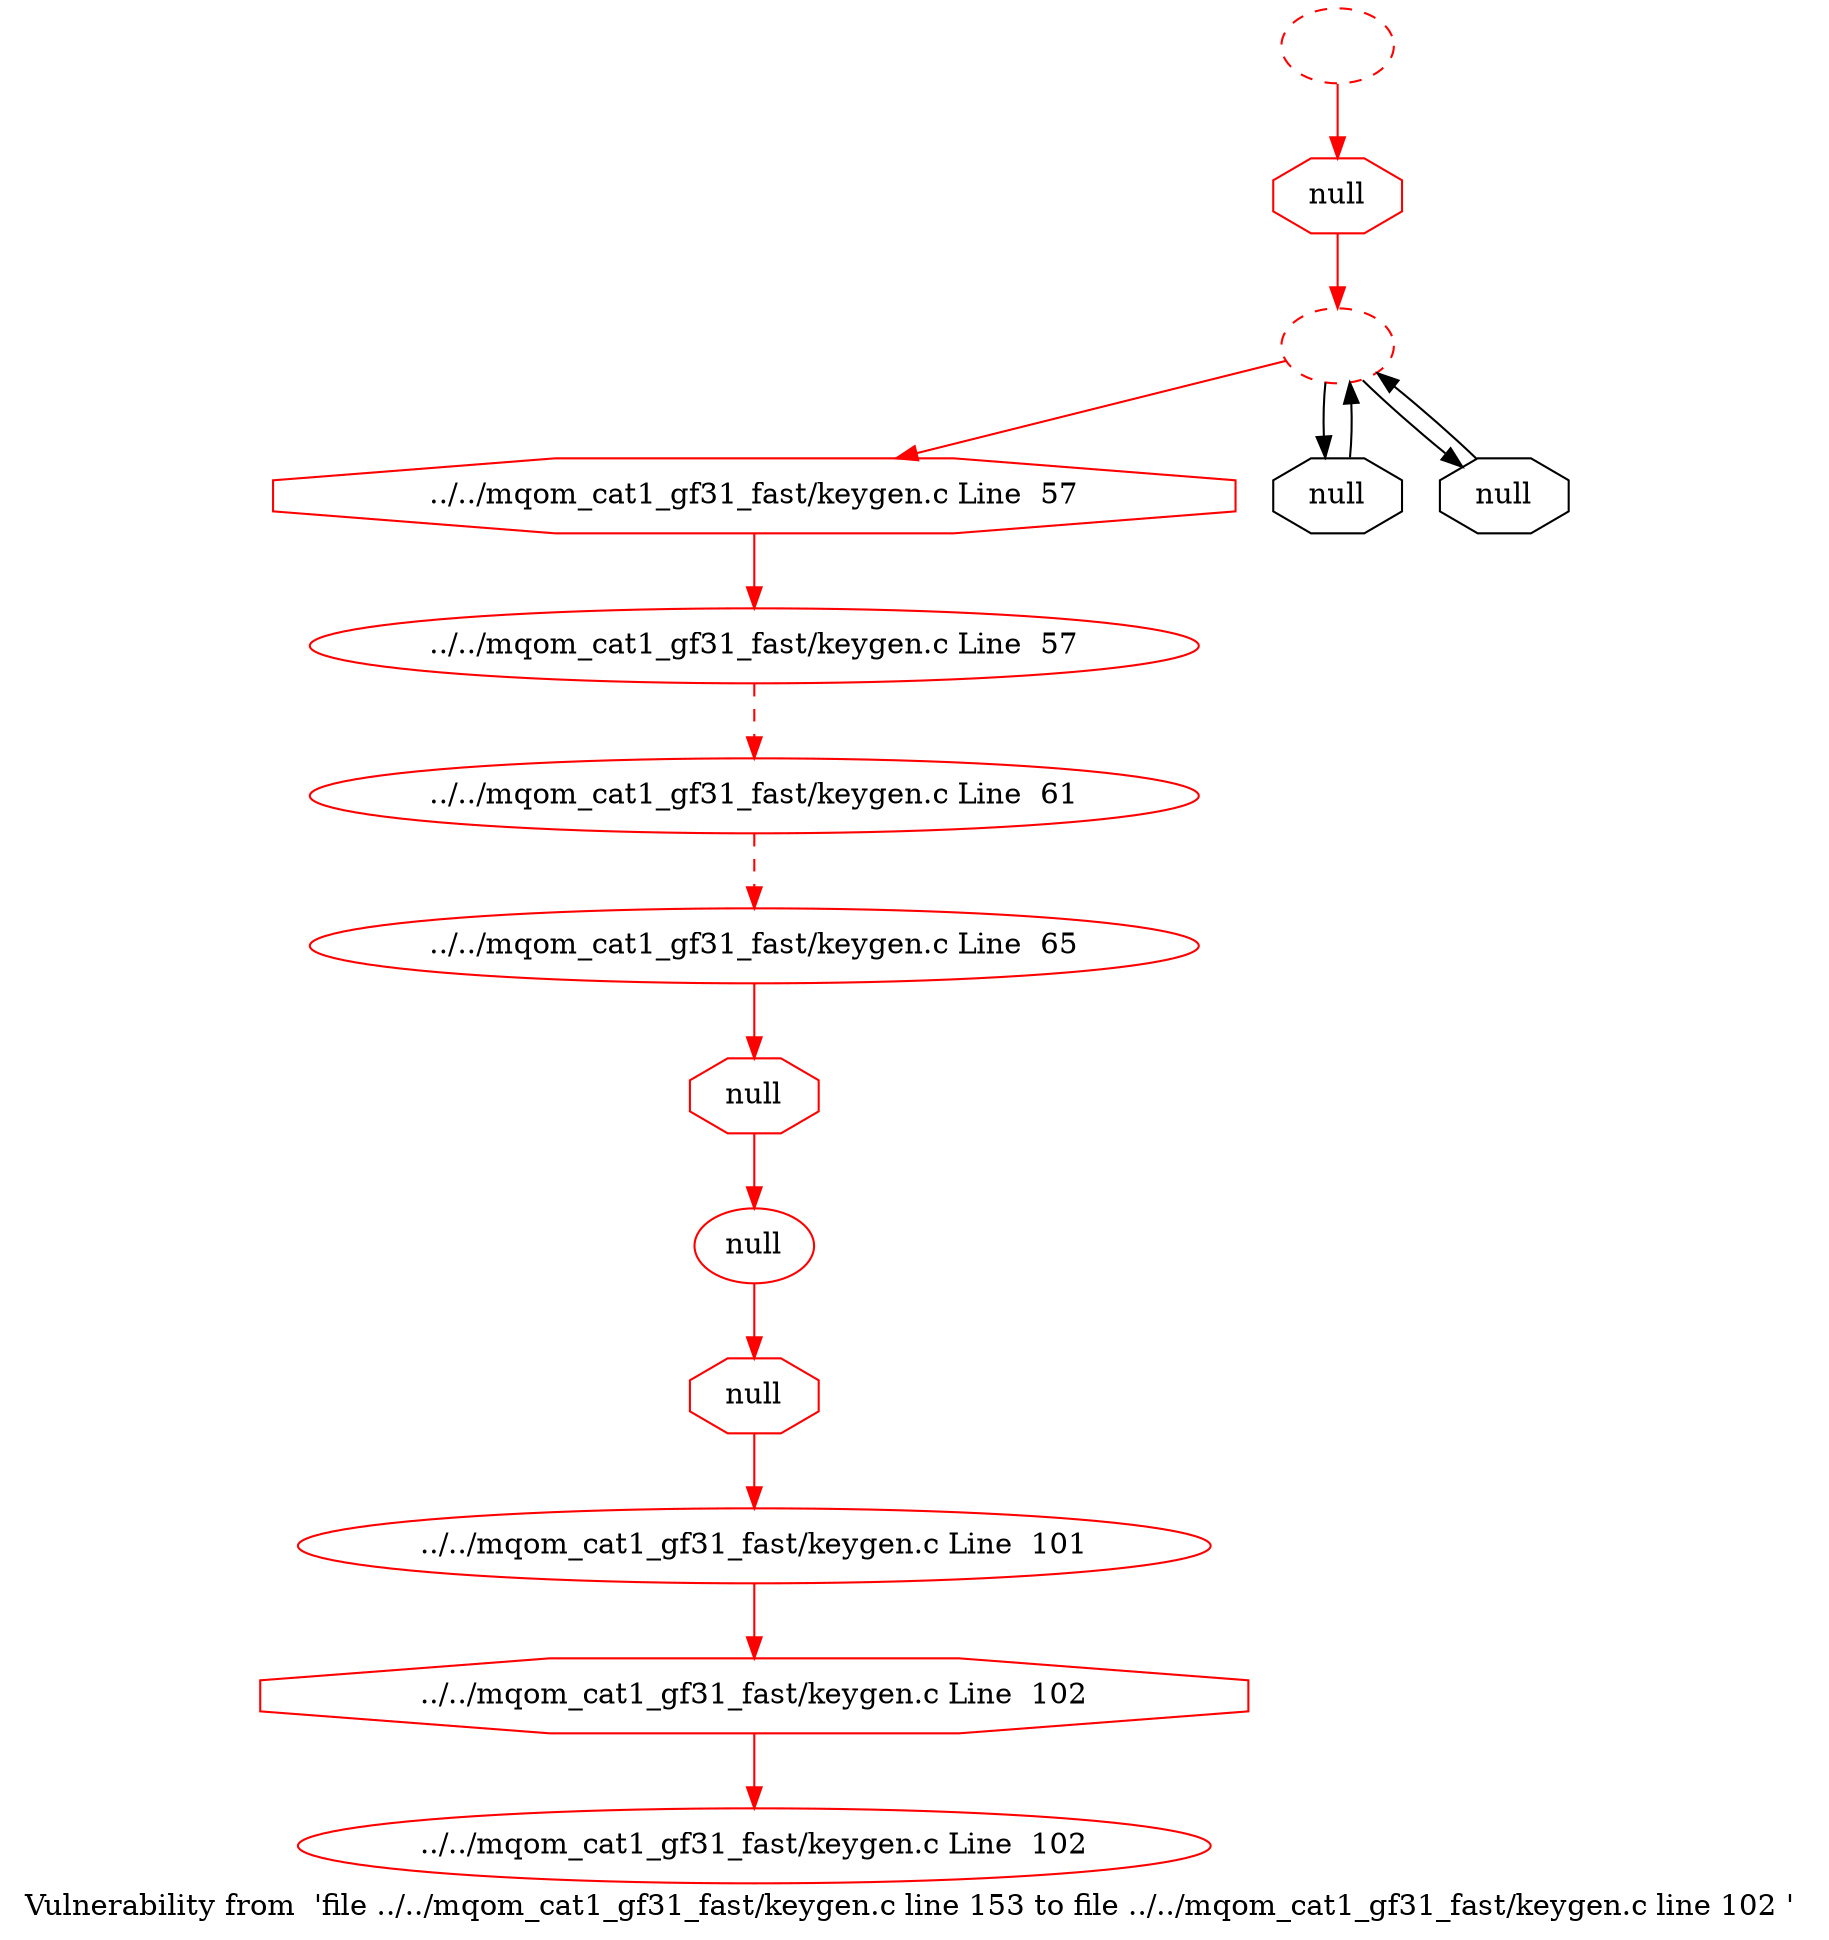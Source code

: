 digraph "Vulnerability from 'file ../../mqom_cat1_gf31_fast/keygen.c line 153 to file ../../mqom_cat1_gf31_fast/keygen.c line 102 '  "{
label="Vulnerability from  'file ../../mqom_cat1_gf31_fast/keygen.c line 153 to file ../../mqom_cat1_gf31_fast/keygen.c line 102 ' ";
node_627[shape=octagon,style=solid,label="null", color=red]
node_626[shape=ellipse,style=solid,label="null", color=red]
"node_627"->"node_626" [color=red]
node_635[shape=octagon,style=solid,label="null", color=red]
"node_626"->"node_635" [color=red]
node_625[shape=ellipse,style=solid,label="../../mqom_cat1_gf31_fast/keygen.c Line  65", color=red]
"node_625"->"node_627" [color=red]
node_624[shape=ellipse,style=solid,label="../../mqom_cat1_gf31_fast/keygen.c Line  61", color=red]
"node_624"->"node_625" [color=red, style=dashed]
node_623[shape=ellipse,style=dashed,label="", color=red]
node_622[shape=octagon,style=solid,label="../../mqom_cat1_gf31_fast/keygen.c Line  57", color=red]
"node_623"->"node_622" [color=red]
node_631[shape=octagon,style=solid,label="null"]
"node_623"->"node_631"
node_634[shape=octagon,style=solid,label="null"]
"node_623"->"node_634"
node_621[shape=ellipse,style=solid,label="../../mqom_cat1_gf31_fast/keygen.c Line  57", color=red]
"node_622"->"node_621" [color=red]
"node_621"->"node_624" [color=red, style=dashed]
node_628[shape=ellipse,style=solid,label="../../mqom_cat1_gf31_fast/keygen.c Line  101", color=red]
node_630[shape=octagon,style=solid,label="../../mqom_cat1_gf31_fast/keygen.c Line  102", color=red]
"node_628"->"node_630" [color=red]
node_629[shape=ellipse,style=solid,label="../../mqom_cat1_gf31_fast/keygen.c Line  102", color=red]
"node_630"->"node_629" [color=red]
"node_631"->"node_623"
node_632[shape=ellipse,style=dashed,label="", color=red]
node_633[shape=octagon,style=solid,label="null", color=red]
"node_632"->"node_633" [color=red]
"node_633"->"node_623" [color=red]
"node_634"->"node_623"
"node_635"->"node_628" [color=red]
}

